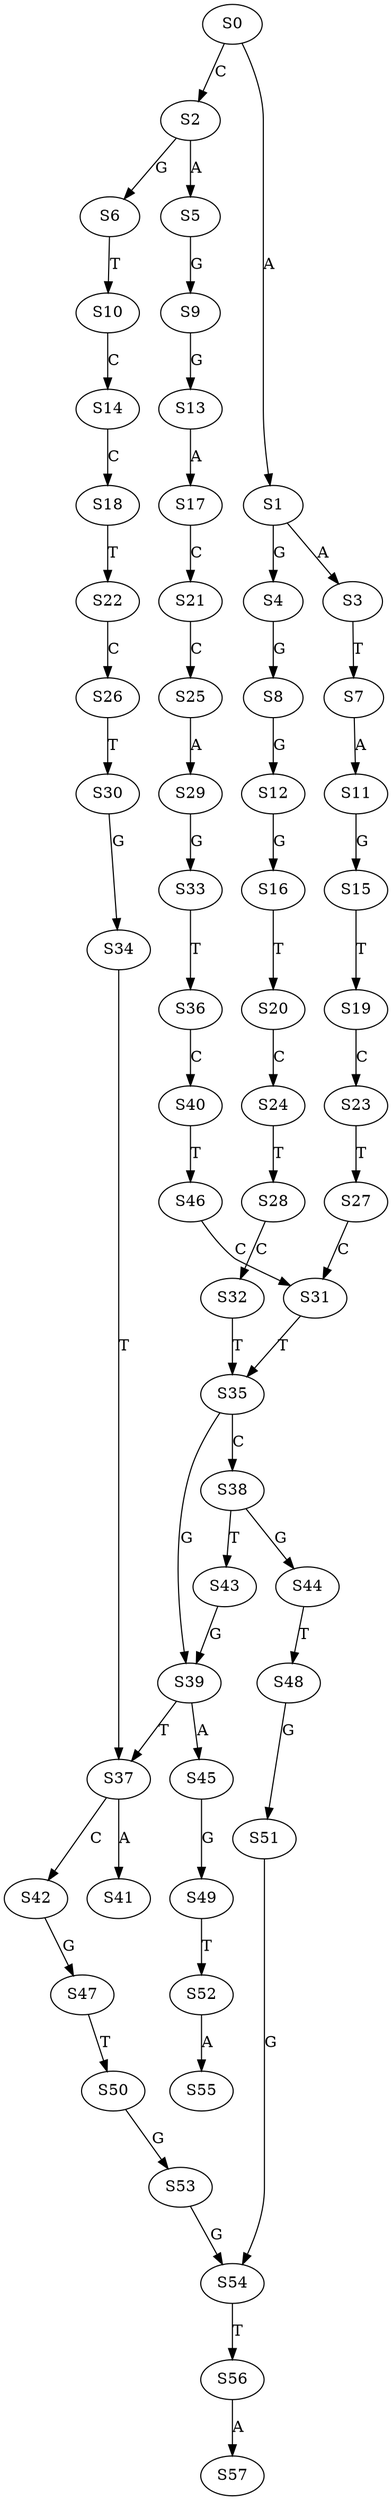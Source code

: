 strict digraph  {
	S0 -> S1 [ label = A ];
	S0 -> S2 [ label = C ];
	S1 -> S3 [ label = A ];
	S1 -> S4 [ label = G ];
	S2 -> S5 [ label = A ];
	S2 -> S6 [ label = G ];
	S3 -> S7 [ label = T ];
	S4 -> S8 [ label = G ];
	S5 -> S9 [ label = G ];
	S6 -> S10 [ label = T ];
	S7 -> S11 [ label = A ];
	S8 -> S12 [ label = G ];
	S9 -> S13 [ label = G ];
	S10 -> S14 [ label = C ];
	S11 -> S15 [ label = G ];
	S12 -> S16 [ label = G ];
	S13 -> S17 [ label = A ];
	S14 -> S18 [ label = C ];
	S15 -> S19 [ label = T ];
	S16 -> S20 [ label = T ];
	S17 -> S21 [ label = C ];
	S18 -> S22 [ label = T ];
	S19 -> S23 [ label = C ];
	S20 -> S24 [ label = C ];
	S21 -> S25 [ label = C ];
	S22 -> S26 [ label = C ];
	S23 -> S27 [ label = T ];
	S24 -> S28 [ label = T ];
	S25 -> S29 [ label = A ];
	S26 -> S30 [ label = T ];
	S27 -> S31 [ label = C ];
	S28 -> S32 [ label = C ];
	S29 -> S33 [ label = G ];
	S30 -> S34 [ label = G ];
	S31 -> S35 [ label = T ];
	S32 -> S35 [ label = T ];
	S33 -> S36 [ label = T ];
	S34 -> S37 [ label = T ];
	S35 -> S38 [ label = C ];
	S35 -> S39 [ label = G ];
	S36 -> S40 [ label = C ];
	S37 -> S41 [ label = A ];
	S37 -> S42 [ label = C ];
	S38 -> S43 [ label = T ];
	S38 -> S44 [ label = G ];
	S39 -> S45 [ label = A ];
	S39 -> S37 [ label = T ];
	S40 -> S46 [ label = T ];
	S42 -> S47 [ label = G ];
	S43 -> S39 [ label = G ];
	S44 -> S48 [ label = T ];
	S45 -> S49 [ label = G ];
	S46 -> S31 [ label = C ];
	S47 -> S50 [ label = T ];
	S48 -> S51 [ label = G ];
	S49 -> S52 [ label = T ];
	S50 -> S53 [ label = G ];
	S51 -> S54 [ label = G ];
	S52 -> S55 [ label = A ];
	S53 -> S54 [ label = G ];
	S54 -> S56 [ label = T ];
	S56 -> S57 [ label = A ];
}

